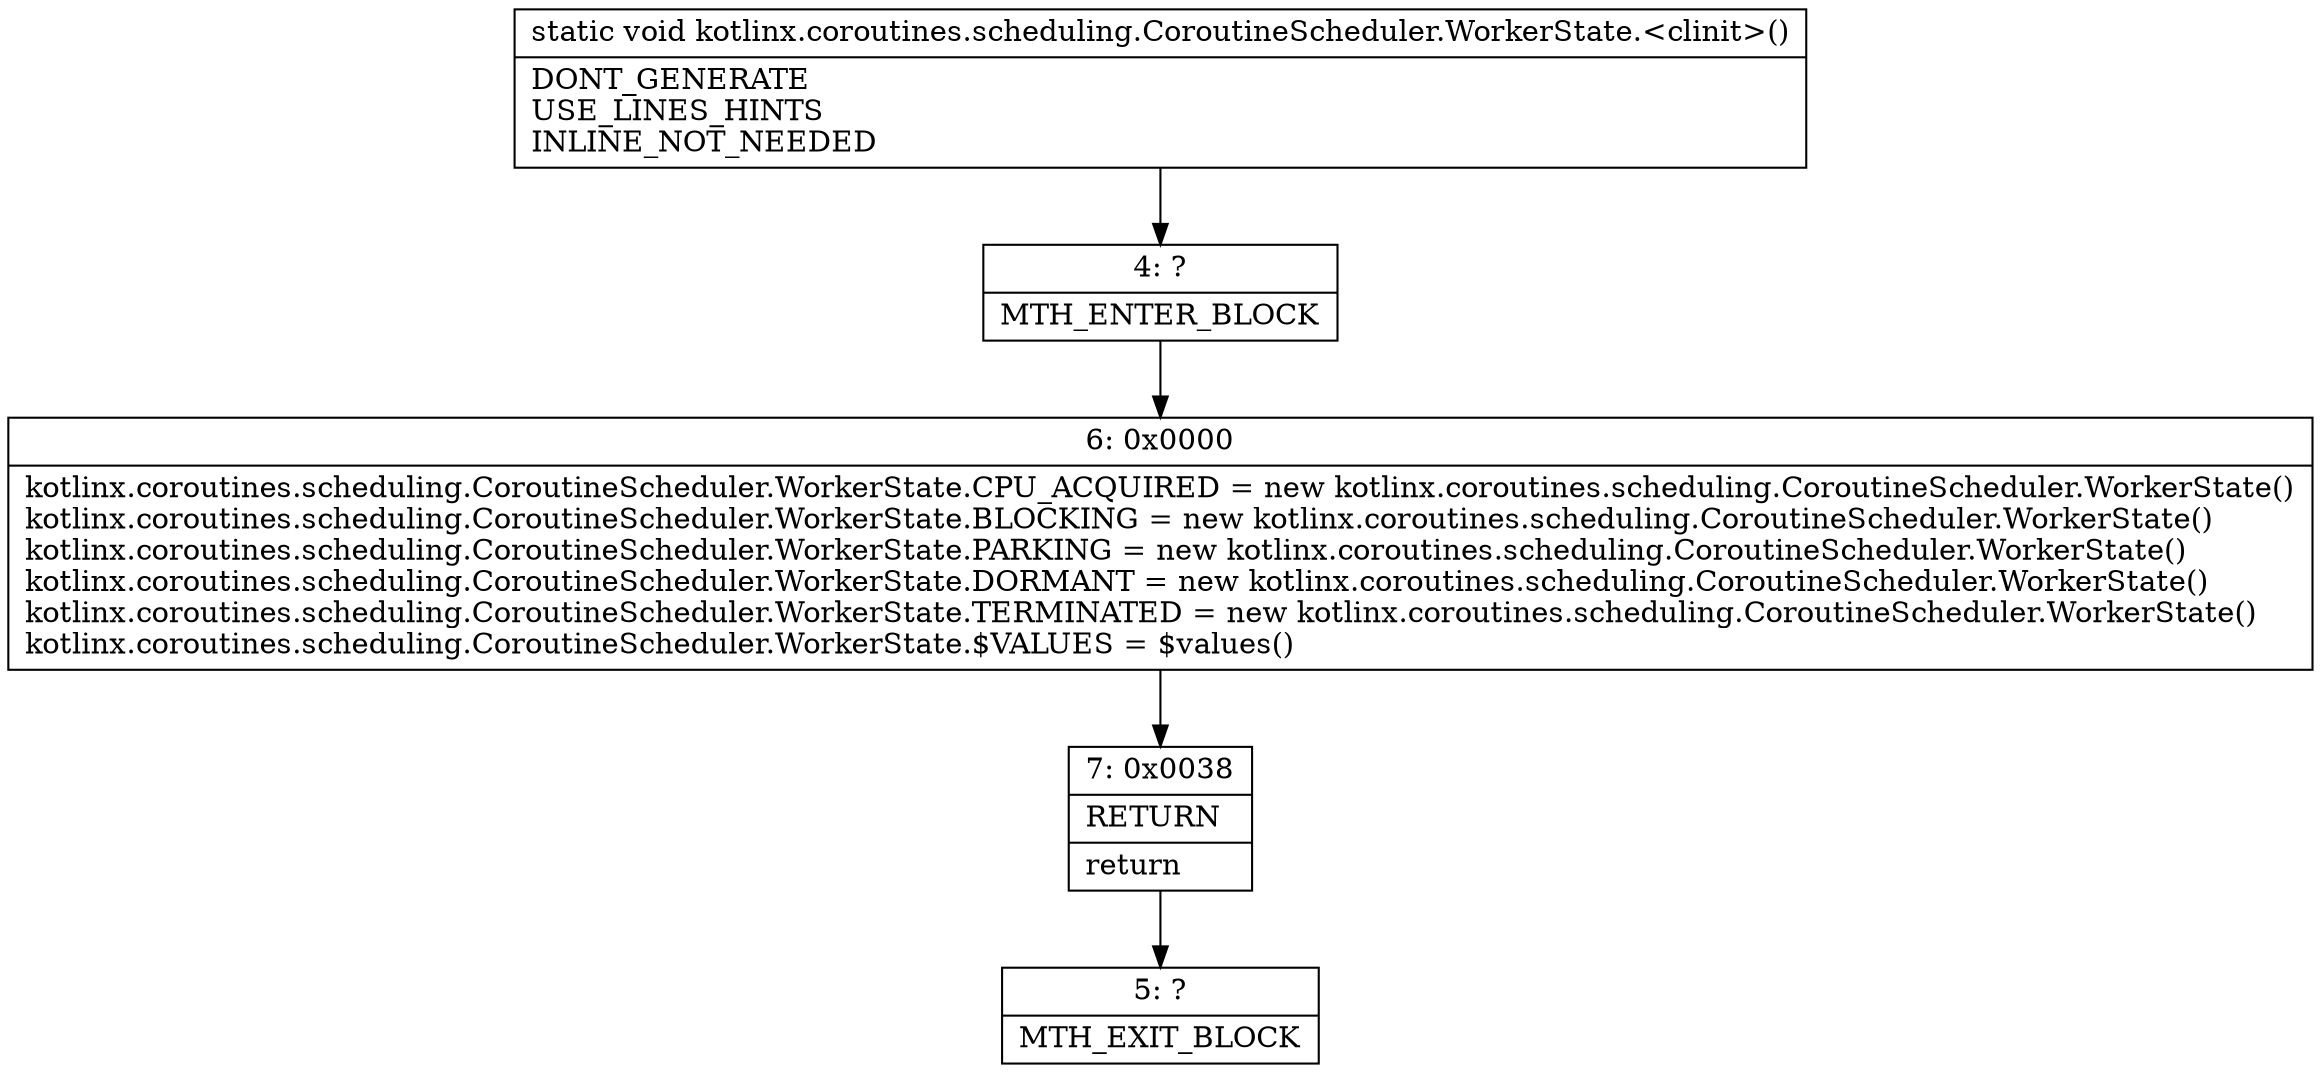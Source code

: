 digraph "CFG forkotlinx.coroutines.scheduling.CoroutineScheduler.WorkerState.\<clinit\>()V" {
Node_4 [shape=record,label="{4\:\ ?|MTH_ENTER_BLOCK\l}"];
Node_6 [shape=record,label="{6\:\ 0x0000|kotlinx.coroutines.scheduling.CoroutineScheduler.WorkerState.CPU_ACQUIRED = new kotlinx.coroutines.scheduling.CoroutineScheduler.WorkerState()\lkotlinx.coroutines.scheduling.CoroutineScheduler.WorkerState.BLOCKING = new kotlinx.coroutines.scheduling.CoroutineScheduler.WorkerState()\lkotlinx.coroutines.scheduling.CoroutineScheduler.WorkerState.PARKING = new kotlinx.coroutines.scheduling.CoroutineScheduler.WorkerState()\lkotlinx.coroutines.scheduling.CoroutineScheduler.WorkerState.DORMANT = new kotlinx.coroutines.scheduling.CoroutineScheduler.WorkerState()\lkotlinx.coroutines.scheduling.CoroutineScheduler.WorkerState.TERMINATED = new kotlinx.coroutines.scheduling.CoroutineScheduler.WorkerState()\lkotlinx.coroutines.scheduling.CoroutineScheduler.WorkerState.$VALUES = $values()\l}"];
Node_7 [shape=record,label="{7\:\ 0x0038|RETURN\l|return\l}"];
Node_5 [shape=record,label="{5\:\ ?|MTH_EXIT_BLOCK\l}"];
MethodNode[shape=record,label="{static void kotlinx.coroutines.scheduling.CoroutineScheduler.WorkerState.\<clinit\>()  | DONT_GENERATE\lUSE_LINES_HINTS\lINLINE_NOT_NEEDED\l}"];
MethodNode -> Node_4;Node_4 -> Node_6;
Node_6 -> Node_7;
Node_7 -> Node_5;
}

